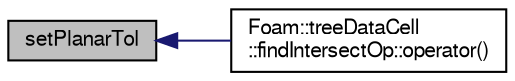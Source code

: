 digraph "setPlanarTol"
{
  bgcolor="transparent";
  edge [fontname="FreeSans",fontsize="10",labelfontname="FreeSans",labelfontsize="10"];
  node [fontname="FreeSans",fontsize="10",shape=record];
  rankdir="LR";
  Node47 [label="setPlanarTol",height=0.2,width=0.4,color="black", fillcolor="grey75", style="filled", fontcolor="black"];
  Node47 -> Node48 [dir="back",color="midnightblue",fontsize="10",style="solid",fontname="FreeSans"];
  Node48 [label="Foam::treeDataCell\l::findIntersectOp::operator()",height=0.2,width=0.4,color="black",URL="$a25638.html#adafae2aaf723502ccff1ff68a21fcdc0"];
}
